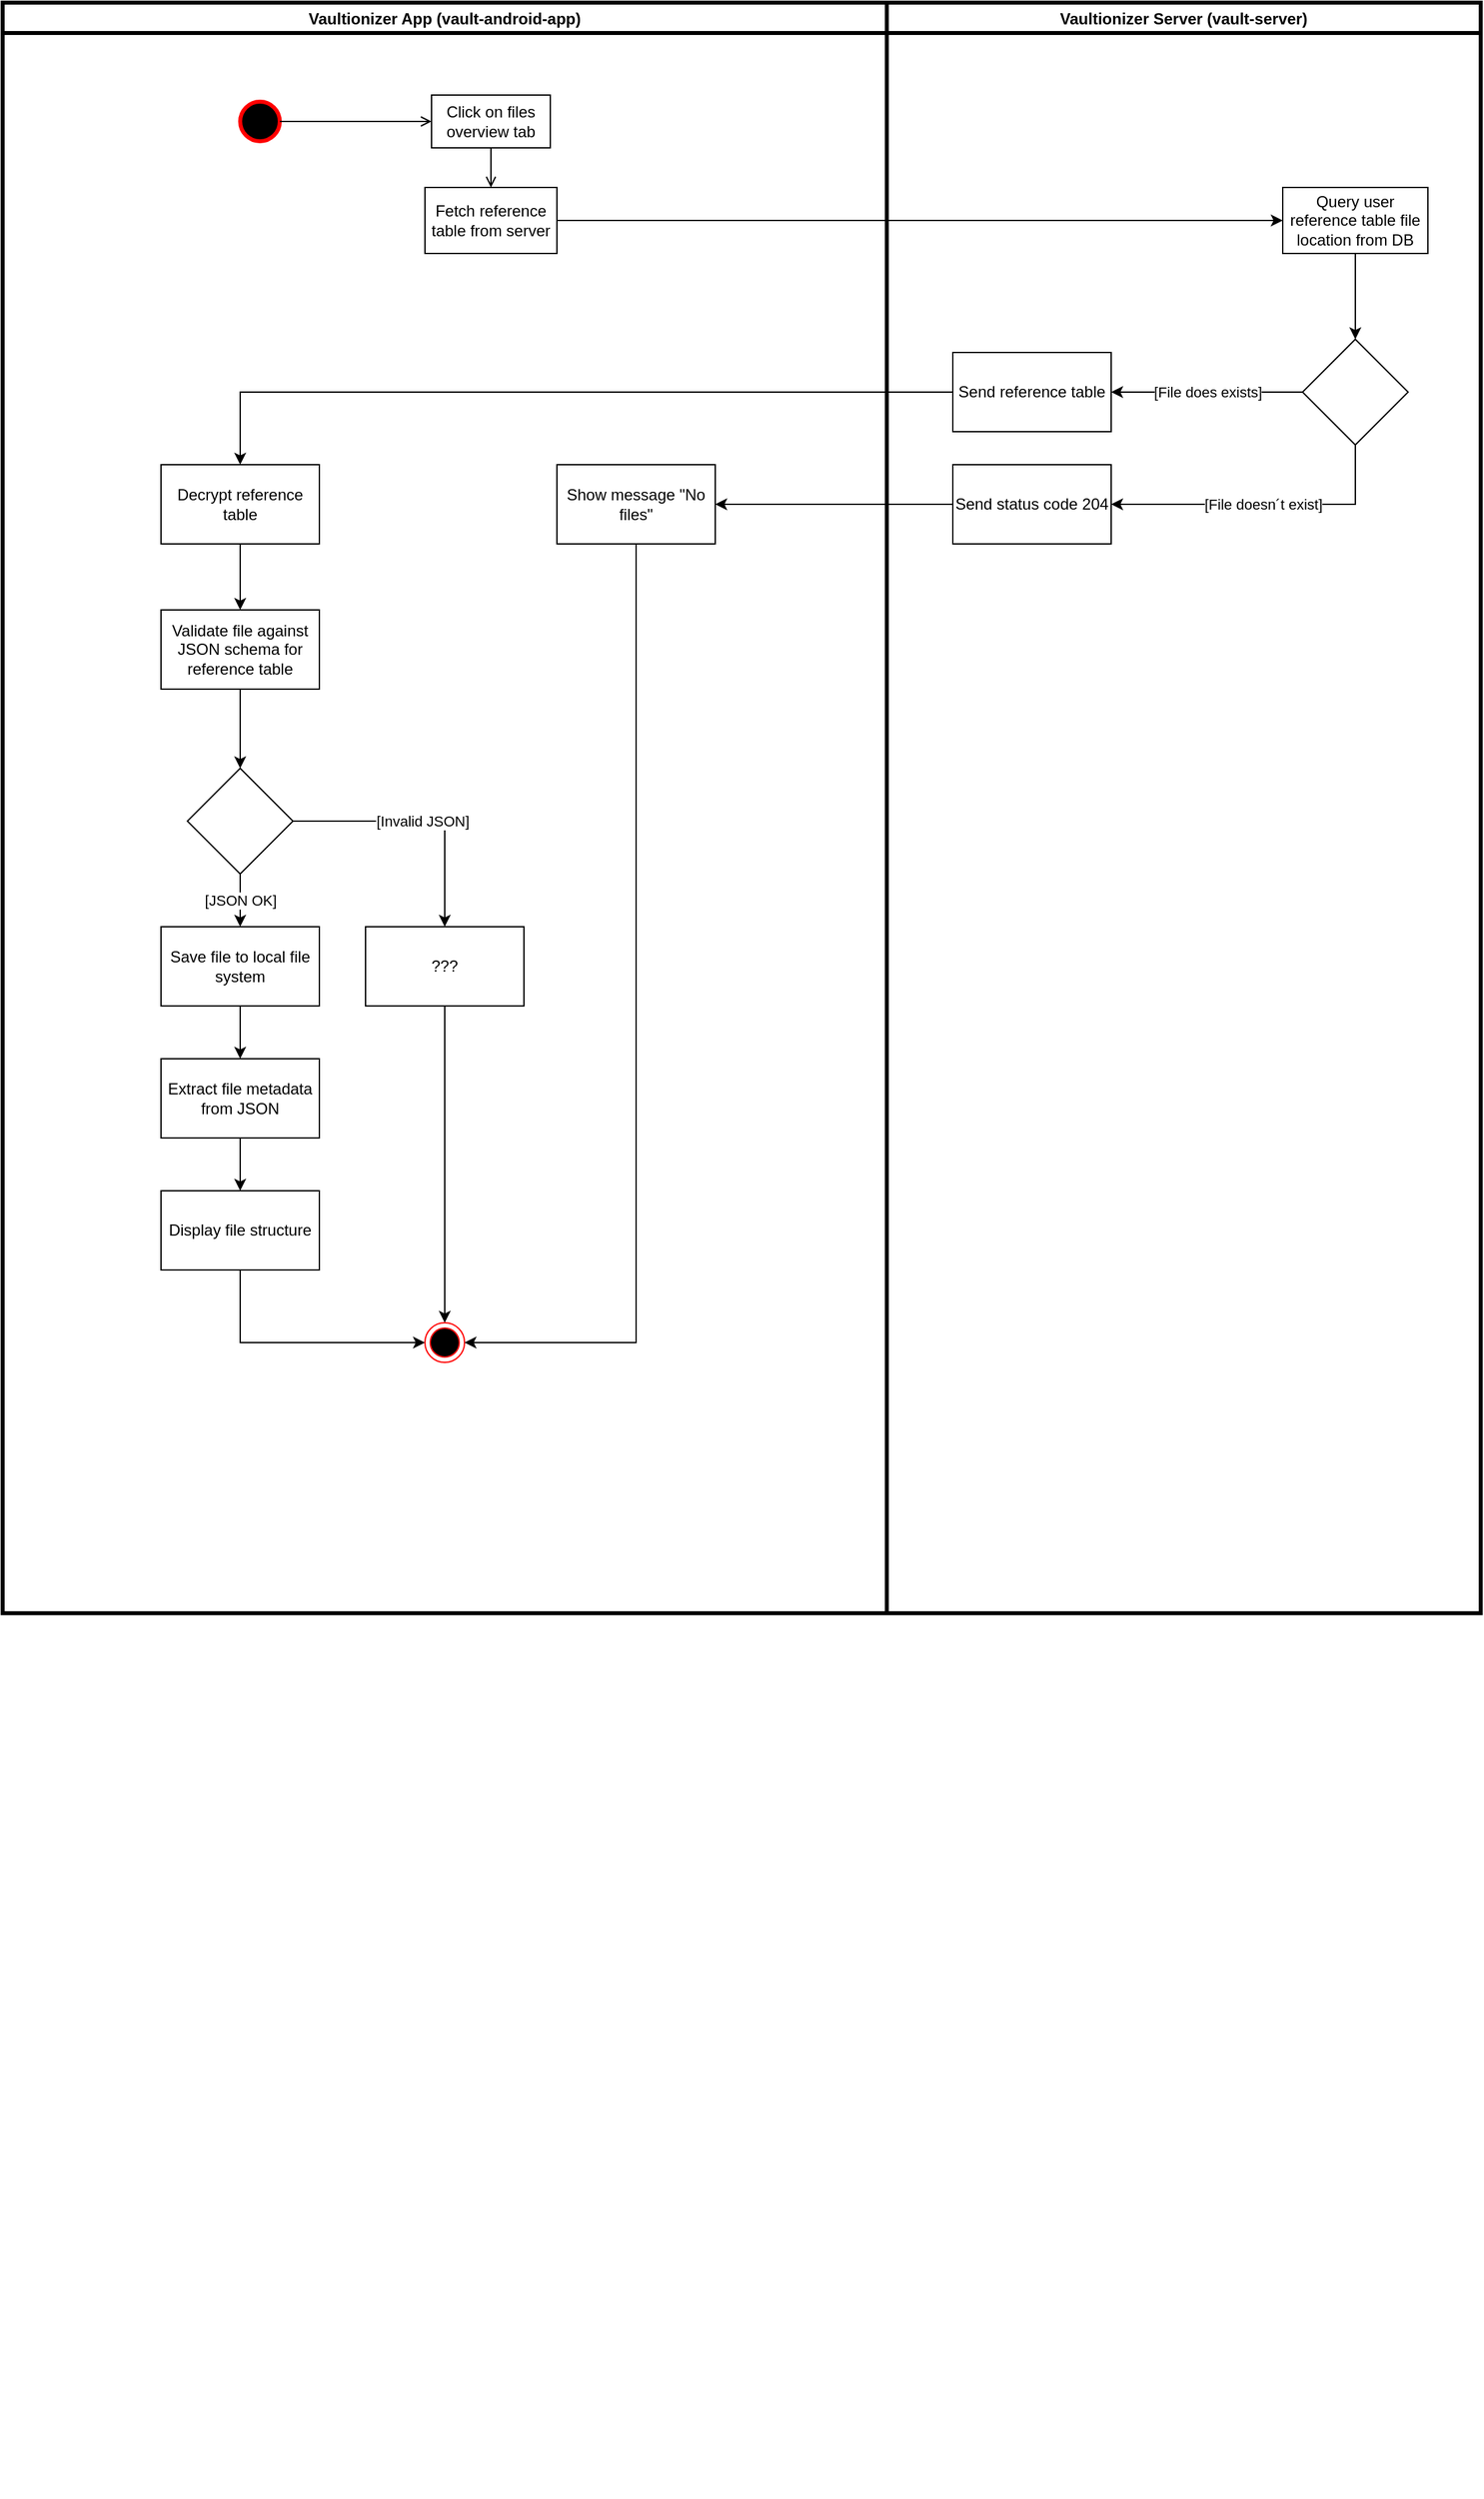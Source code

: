 <mxfile version="13.8.1" type="device"><diagram name="Page-1" id="e7e014a7-5840-1c2e-5031-d8a46d1fe8dd"><mxGraphModel dx="3231" dy="1091" grid="1" gridSize="10" guides="1" tooltips="1" connect="1" arrows="1" fold="1" page="1" pageScale="1" pageWidth="1169" pageHeight="826" background="#ffffff" math="0" shadow="0"><root><mxCell id="0"/><mxCell id="1" parent="0"/><mxCell id="jn4TW-u3W-nK7IEm40rL-137" value="" style="group" parent="1" vertex="1" connectable="0"><mxGeometry x="-180" y="60" width="670" height="1890" as="geometry"/></mxCell><mxCell id="jn4TW-u3W-nK7IEm40rL-64" value="Click on files overview tab" style="rounded=0;whiteSpace=wrap;html=1;" parent="jn4TW-u3W-nK7IEm40rL-137" vertex="1"><mxGeometry x="325" y="70" width="90" height="40" as="geometry"/></mxCell><mxCell id="jn4TW-u3W-nK7IEm40rL-66" value="Fetch reference table from server" style="rounded=0;whiteSpace=wrap;html=1;" parent="jn4TW-u3W-nK7IEm40rL-137" vertex="1"><mxGeometry x="320" y="140" width="100" height="50" as="geometry"/></mxCell><mxCell id="jn4TW-u3W-nK7IEm40rL-67" value="" style="edgeStyle=orthogonalEdgeStyle;rounded=0;orthogonalLoop=1;jettySize=auto;html=1;endArrow=open;endFill=0;strokeColor=#000000;" parent="jn4TW-u3W-nK7IEm40rL-137" source="jn4TW-u3W-nK7IEm40rL-64" target="jn4TW-u3W-nK7IEm40rL-66" edge="1"><mxGeometry relative="1" as="geometry"/></mxCell><mxCell id="jn4TW-u3W-nK7IEm40rL-134" value="Vaultionizer App (vault-android-app)" style="swimlane;strokeWidth=3;" parent="jn4TW-u3W-nK7IEm40rL-137" vertex="1"><mxGeometry width="670" height="1220" as="geometry"/></mxCell><mxCell id="jn4TW-u3W-nK7IEm40rL-138" value="" style="ellipse;whiteSpace=wrap;html=1;aspect=fixed;strokeWidth=3;fillColor=#000000;strokeColor=#FF0000;" parent="jn4TW-u3W-nK7IEm40rL-134" vertex="1"><mxGeometry x="180" y="75" width="30" height="30" as="geometry"/></mxCell><mxCell id="pSzkmB9aMPkvjZgNoa08-17" value="Decrypt reference table" style="whiteSpace=wrap;html=1;rounded=0;" vertex="1" parent="jn4TW-u3W-nK7IEm40rL-134"><mxGeometry x="120" y="350" width="120" height="60" as="geometry"/></mxCell><mxCell id="pSzkmB9aMPkvjZgNoa08-19" value="Validate file against JSON schema for reference table" style="whiteSpace=wrap;html=1;rounded=0;" vertex="1" parent="jn4TW-u3W-nK7IEm40rL-134"><mxGeometry x="120" y="460" width="120" height="60" as="geometry"/></mxCell><mxCell id="pSzkmB9aMPkvjZgNoa08-20" value="" style="edgeStyle=orthogonalEdgeStyle;rounded=0;orthogonalLoop=1;jettySize=auto;html=1;" edge="1" parent="jn4TW-u3W-nK7IEm40rL-134" source="pSzkmB9aMPkvjZgNoa08-17" target="pSzkmB9aMPkvjZgNoa08-19"><mxGeometry relative="1" as="geometry"/></mxCell><mxCell id="pSzkmB9aMPkvjZgNoa08-33" style="edgeStyle=orthogonalEdgeStyle;rounded=0;orthogonalLoop=1;jettySize=auto;html=1;exitX=0.5;exitY=1;exitDx=0;exitDy=0;" edge="1" parent="jn4TW-u3W-nK7IEm40rL-134" source="pSzkmB9aMPkvjZgNoa08-27" target="pSzkmB9aMPkvjZgNoa08-29"><mxGeometry relative="1" as="geometry"/></mxCell><mxCell id="pSzkmB9aMPkvjZgNoa08-27" value="Save file to local file system" style="whiteSpace=wrap;html=1;rounded=0;" vertex="1" parent="jn4TW-u3W-nK7IEm40rL-134"><mxGeometry x="120" y="700" width="120" height="60" as="geometry"/></mxCell><mxCell id="pSzkmB9aMPkvjZgNoa08-23" value="" style="rhombus;whiteSpace=wrap;html=1;rounded=0;" vertex="1" parent="jn4TW-u3W-nK7IEm40rL-134"><mxGeometry x="140" y="580" width="80" height="80" as="geometry"/></mxCell><mxCell id="pSzkmB9aMPkvjZgNoa08-24" value="" style="edgeStyle=orthogonalEdgeStyle;rounded=0;orthogonalLoop=1;jettySize=auto;html=1;" edge="1" parent="jn4TW-u3W-nK7IEm40rL-134" source="pSzkmB9aMPkvjZgNoa08-19" target="pSzkmB9aMPkvjZgNoa08-23"><mxGeometry relative="1" as="geometry"/></mxCell><mxCell id="pSzkmB9aMPkvjZgNoa08-28" value="[JSON OK]" style="edgeStyle=orthogonalEdgeStyle;rounded=0;orthogonalLoop=1;jettySize=auto;html=1;" edge="1" parent="jn4TW-u3W-nK7IEm40rL-134" source="pSzkmB9aMPkvjZgNoa08-23" target="pSzkmB9aMPkvjZgNoa08-27"><mxGeometry relative="1" as="geometry"/></mxCell><mxCell id="pSzkmB9aMPkvjZgNoa08-29" value="Extract file metadata from JSON" style="whiteSpace=wrap;html=1;rounded=0;" vertex="1" parent="jn4TW-u3W-nK7IEm40rL-134"><mxGeometry x="120" y="800" width="120" height="60" as="geometry"/></mxCell><mxCell id="pSzkmB9aMPkvjZgNoa08-35" style="edgeStyle=orthogonalEdgeStyle;rounded=0;orthogonalLoop=1;jettySize=auto;html=1;exitX=0.5;exitY=1;exitDx=0;exitDy=0;entryX=0;entryY=0.5;entryDx=0;entryDy=0;" edge="1" parent="jn4TW-u3W-nK7IEm40rL-134" source="pSzkmB9aMPkvjZgNoa08-31" target="pSzkmB9aMPkvjZgNoa08-34"><mxGeometry relative="1" as="geometry"/></mxCell><mxCell id="pSzkmB9aMPkvjZgNoa08-31" value="Display file structure" style="whiteSpace=wrap;html=1;rounded=0;" vertex="1" parent="jn4TW-u3W-nK7IEm40rL-134"><mxGeometry x="120" y="900" width="120" height="60" as="geometry"/></mxCell><mxCell id="pSzkmB9aMPkvjZgNoa08-32" value="" style="edgeStyle=orthogonalEdgeStyle;rounded=0;orthogonalLoop=1;jettySize=auto;html=1;" edge="1" parent="jn4TW-u3W-nK7IEm40rL-134" source="pSzkmB9aMPkvjZgNoa08-29" target="pSzkmB9aMPkvjZgNoa08-31"><mxGeometry relative="1" as="geometry"/></mxCell><mxCell id="pSzkmB9aMPkvjZgNoa08-36" style="edgeStyle=orthogonalEdgeStyle;rounded=0;orthogonalLoop=1;jettySize=auto;html=1;exitX=0.5;exitY=1;exitDx=0;exitDy=0;" edge="1" parent="jn4TW-u3W-nK7IEm40rL-134" source="pSzkmB9aMPkvjZgNoa08-25" target="pSzkmB9aMPkvjZgNoa08-34"><mxGeometry relative="1" as="geometry"/></mxCell><mxCell id="pSzkmB9aMPkvjZgNoa08-25" value="???" style="whiteSpace=wrap;html=1;rounded=0;" vertex="1" parent="jn4TW-u3W-nK7IEm40rL-134"><mxGeometry x="275" y="700" width="120" height="60" as="geometry"/></mxCell><mxCell id="pSzkmB9aMPkvjZgNoa08-26" value="[Invalid JSON]" style="edgeStyle=orthogonalEdgeStyle;rounded=0;orthogonalLoop=1;jettySize=auto;html=1;" edge="1" parent="jn4TW-u3W-nK7IEm40rL-134" source="pSzkmB9aMPkvjZgNoa08-23" target="pSzkmB9aMPkvjZgNoa08-25"><mxGeometry relative="1" as="geometry"/></mxCell><mxCell id="pSzkmB9aMPkvjZgNoa08-34" value="" style="ellipse;html=1;shape=endState;fillColor=#000000;strokeColor=#ff0000;" vertex="1" parent="jn4TW-u3W-nK7IEm40rL-134"><mxGeometry x="320" y="1000" width="30" height="30" as="geometry"/></mxCell><mxCell id="pSzkmB9aMPkvjZgNoa08-39" style="edgeStyle=orthogonalEdgeStyle;rounded=0;orthogonalLoop=1;jettySize=auto;html=1;exitX=0.5;exitY=1;exitDx=0;exitDy=0;entryX=1;entryY=0.5;entryDx=0;entryDy=0;" edge="1" parent="jn4TW-u3W-nK7IEm40rL-134" source="pSzkmB9aMPkvjZgNoa08-37" target="pSzkmB9aMPkvjZgNoa08-34"><mxGeometry relative="1" as="geometry"/></mxCell><mxCell id="pSzkmB9aMPkvjZgNoa08-37" value="Show message &quot;No files&quot;" style="whiteSpace=wrap;html=1;rounded=0;" vertex="1" parent="jn4TW-u3W-nK7IEm40rL-134"><mxGeometry x="420" y="350" width="120" height="60" as="geometry"/></mxCell><mxCell id="jn4TW-u3W-nK7IEm40rL-139" style="edgeStyle=orthogonalEdgeStyle;rounded=0;orthogonalLoop=1;jettySize=auto;html=1;exitX=1;exitY=0.5;exitDx=0;exitDy=0;entryX=0;entryY=0.5;entryDx=0;entryDy=0;endArrow=open;endFill=0;strokeColor=#000000;" parent="jn4TW-u3W-nK7IEm40rL-137" source="jn4TW-u3W-nK7IEm40rL-138" target="jn4TW-u3W-nK7IEm40rL-64" edge="1"><mxGeometry relative="1" as="geometry"/></mxCell><mxCell id="pSzkmB9aMPkvjZgNoa08-6" value="" style="edgeStyle=orthogonalEdgeStyle;rounded=0;orthogonalLoop=1;jettySize=auto;html=1;" edge="1" parent="1" source="jn4TW-u3W-nK7IEm40rL-66" target="pSzkmB9aMPkvjZgNoa08-5"><mxGeometry relative="1" as="geometry"/></mxCell><mxCell id="pSzkmB9aMPkvjZgNoa08-18" value="" style="edgeStyle=orthogonalEdgeStyle;rounded=0;orthogonalLoop=1;jettySize=auto;html=1;" edge="1" parent="1" source="pSzkmB9aMPkvjZgNoa08-15" target="pSzkmB9aMPkvjZgNoa08-17"><mxGeometry relative="1" as="geometry"/></mxCell><mxCell id="jn4TW-u3W-nK7IEm40rL-135" value="Vaultionizer Server (vault-server)" style="swimlane;strokeWidth=3;" parent="1" vertex="1"><mxGeometry x="490" y="60" width="450" height="1220" as="geometry"/></mxCell><mxCell id="pSzkmB9aMPkvjZgNoa08-5" value="Query user reference table file location from DB" style="rounded=0;whiteSpace=wrap;html=1;" vertex="1" parent="jn4TW-u3W-nK7IEm40rL-135"><mxGeometry x="300" y="140" width="110" height="50" as="geometry"/></mxCell><mxCell id="pSzkmB9aMPkvjZgNoa08-13" value="Send status code &lt;span id=&quot;code204&quot;&gt;&lt;/span&gt;204" style="whiteSpace=wrap;html=1;rounded=0;" vertex="1" parent="jn4TW-u3W-nK7IEm40rL-135"><mxGeometry x="50" y="350" width="120" height="60" as="geometry"/></mxCell><mxCell id="pSzkmB9aMPkvjZgNoa08-15" value="Send reference table " style="whiteSpace=wrap;html=1;rounded=0;" vertex="1" parent="jn4TW-u3W-nK7IEm40rL-135"><mxGeometry x="50" y="265" width="120" height="60" as="geometry"/></mxCell><mxCell id="pSzkmB9aMPkvjZgNoa08-9" value="" style="rhombus;whiteSpace=wrap;html=1;rounded=0;" vertex="1" parent="jn4TW-u3W-nK7IEm40rL-135"><mxGeometry x="315" y="255" width="80" height="80" as="geometry"/></mxCell><mxCell id="pSzkmB9aMPkvjZgNoa08-14" value="[File doesn´t exist]" style="edgeStyle=orthogonalEdgeStyle;rounded=0;orthogonalLoop=1;jettySize=auto;html=1;entryX=1;entryY=0.5;entryDx=0;entryDy=0;exitX=0.5;exitY=1;exitDx=0;exitDy=0;" edge="1" parent="jn4TW-u3W-nK7IEm40rL-135" source="pSzkmB9aMPkvjZgNoa08-9" target="pSzkmB9aMPkvjZgNoa08-13"><mxGeometry relative="1" as="geometry"/></mxCell><mxCell id="pSzkmB9aMPkvjZgNoa08-16" value="[File does exists]" style="edgeStyle=orthogonalEdgeStyle;rounded=0;orthogonalLoop=1;jettySize=auto;html=1;entryX=1;entryY=0.5;entryDx=0;entryDy=0;exitX=0;exitY=0.5;exitDx=0;exitDy=0;" edge="1" parent="jn4TW-u3W-nK7IEm40rL-135" source="pSzkmB9aMPkvjZgNoa08-9" target="pSzkmB9aMPkvjZgNoa08-15"><mxGeometry relative="1" as="geometry"/></mxCell><mxCell id="pSzkmB9aMPkvjZgNoa08-10" value="" style="edgeStyle=orthogonalEdgeStyle;rounded=0;orthogonalLoop=1;jettySize=auto;html=1;" edge="1" parent="jn4TW-u3W-nK7IEm40rL-135" source="pSzkmB9aMPkvjZgNoa08-5" target="pSzkmB9aMPkvjZgNoa08-9"><mxGeometry relative="1" as="geometry"/></mxCell><mxCell id="pSzkmB9aMPkvjZgNoa08-38" value="" style="edgeStyle=orthogonalEdgeStyle;rounded=0;orthogonalLoop=1;jettySize=auto;html=1;" edge="1" parent="1" source="pSzkmB9aMPkvjZgNoa08-13" target="pSzkmB9aMPkvjZgNoa08-37"><mxGeometry relative="1" as="geometry"/></mxCell></root></mxGraphModel></diagram></mxfile>
